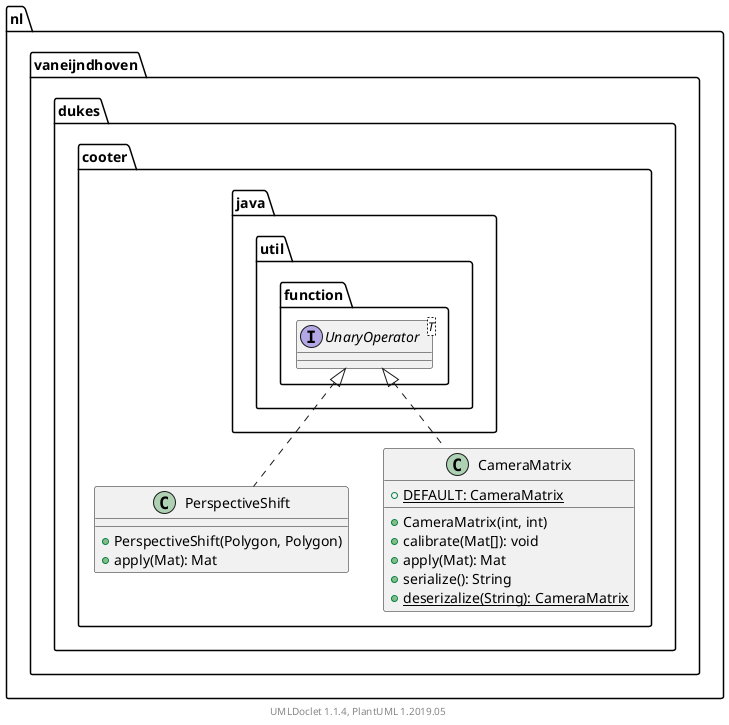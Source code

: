 @startuml

    namespace nl.vaneijndhoven.dukes.cooter {

        class PerspectiveShift [[PerspectiveShift.html]] {
            +PerspectiveShift(Polygon, Polygon)
            +apply(Mat): Mat
        }

        class CameraMatrix [[CameraMatrix.html]] {
            {static} +DEFAULT: CameraMatrix
            +CameraMatrix(int, int)
            +calibrate(Mat[]): void
            +apply(Mat): Mat
            +serialize(): String
            {static} +deserizalize(String): CameraMatrix
        }

        interface java.util.function.UnaryOperator<T>
        java.util.function.UnaryOperator <|.. PerspectiveShift

        java.util.function.UnaryOperator <|.. CameraMatrix

    }


    center footer UMLDoclet 1.1.4, PlantUML 1.2019.05
@enduml

